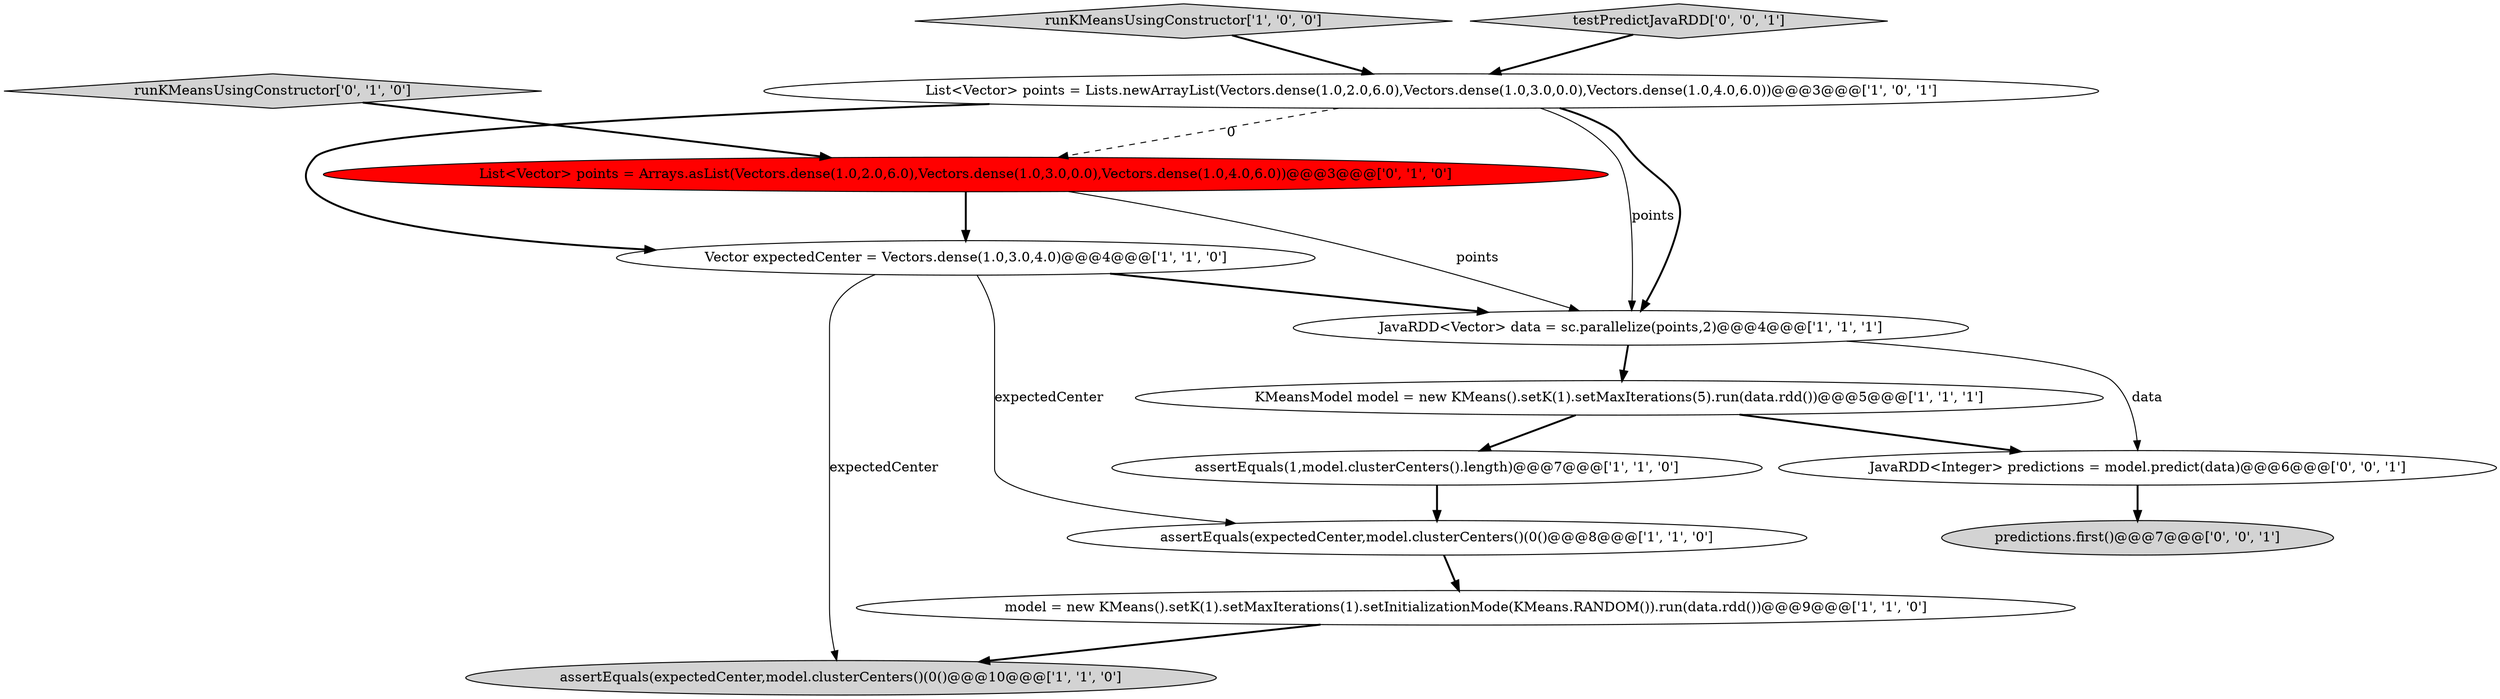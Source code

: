digraph {
8 [style = filled, label = "runKMeansUsingConstructor['1', '0', '0']", fillcolor = lightgray, shape = diamond image = "AAA0AAABBB1BBB"];
9 [style = filled, label = "runKMeansUsingConstructor['0', '1', '0']", fillcolor = lightgray, shape = diamond image = "AAA0AAABBB2BBB"];
3 [style = filled, label = "KMeansModel model = new KMeans().setK(1).setMaxIterations(5).run(data.rdd())@@@5@@@['1', '1', '1']", fillcolor = white, shape = ellipse image = "AAA0AAABBB1BBB"];
2 [style = filled, label = "Vector expectedCenter = Vectors.dense(1.0,3.0,4.0)@@@4@@@['1', '1', '0']", fillcolor = white, shape = ellipse image = "AAA0AAABBB1BBB"];
1 [style = filled, label = "model = new KMeans().setK(1).setMaxIterations(1).setInitializationMode(KMeans.RANDOM()).run(data.rdd())@@@9@@@['1', '1', '0']", fillcolor = white, shape = ellipse image = "AAA0AAABBB1BBB"];
11 [style = filled, label = "JavaRDD<Integer> predictions = model.predict(data)@@@6@@@['0', '0', '1']", fillcolor = white, shape = ellipse image = "AAA0AAABBB3BBB"];
5 [style = filled, label = "assertEquals(expectedCenter,model.clusterCenters()(0()@@@10@@@['1', '1', '0']", fillcolor = lightgray, shape = ellipse image = "AAA0AAABBB1BBB"];
4 [style = filled, label = "assertEquals(expectedCenter,model.clusterCenters()(0()@@@8@@@['1', '1', '0']", fillcolor = white, shape = ellipse image = "AAA0AAABBB1BBB"];
6 [style = filled, label = "JavaRDD<Vector> data = sc.parallelize(points,2)@@@4@@@['1', '1', '1']", fillcolor = white, shape = ellipse image = "AAA0AAABBB1BBB"];
10 [style = filled, label = "List<Vector> points = Arrays.asList(Vectors.dense(1.0,2.0,6.0),Vectors.dense(1.0,3.0,0.0),Vectors.dense(1.0,4.0,6.0))@@@3@@@['0', '1', '0']", fillcolor = red, shape = ellipse image = "AAA1AAABBB2BBB"];
13 [style = filled, label = "testPredictJavaRDD['0', '0', '1']", fillcolor = lightgray, shape = diamond image = "AAA0AAABBB3BBB"];
0 [style = filled, label = "List<Vector> points = Lists.newArrayList(Vectors.dense(1.0,2.0,6.0),Vectors.dense(1.0,3.0,0.0),Vectors.dense(1.0,4.0,6.0))@@@3@@@['1', '0', '1']", fillcolor = white, shape = ellipse image = "AAA0AAABBB1BBB"];
12 [style = filled, label = "predictions.first()@@@7@@@['0', '0', '1']", fillcolor = lightgray, shape = ellipse image = "AAA0AAABBB3BBB"];
7 [style = filled, label = "assertEquals(1,model.clusterCenters().length)@@@7@@@['1', '1', '0']", fillcolor = white, shape = ellipse image = "AAA0AAABBB1BBB"];
1->5 [style = bold, label=""];
8->0 [style = bold, label=""];
3->11 [style = bold, label=""];
6->3 [style = bold, label=""];
13->0 [style = bold, label=""];
2->4 [style = solid, label="expectedCenter"];
10->2 [style = bold, label=""];
4->1 [style = bold, label=""];
11->12 [style = bold, label=""];
2->5 [style = solid, label="expectedCenter"];
10->6 [style = solid, label="points"];
0->6 [style = solid, label="points"];
7->4 [style = bold, label=""];
9->10 [style = bold, label=""];
6->11 [style = solid, label="data"];
3->7 [style = bold, label=""];
0->6 [style = bold, label=""];
2->6 [style = bold, label=""];
0->10 [style = dashed, label="0"];
0->2 [style = bold, label=""];
}
